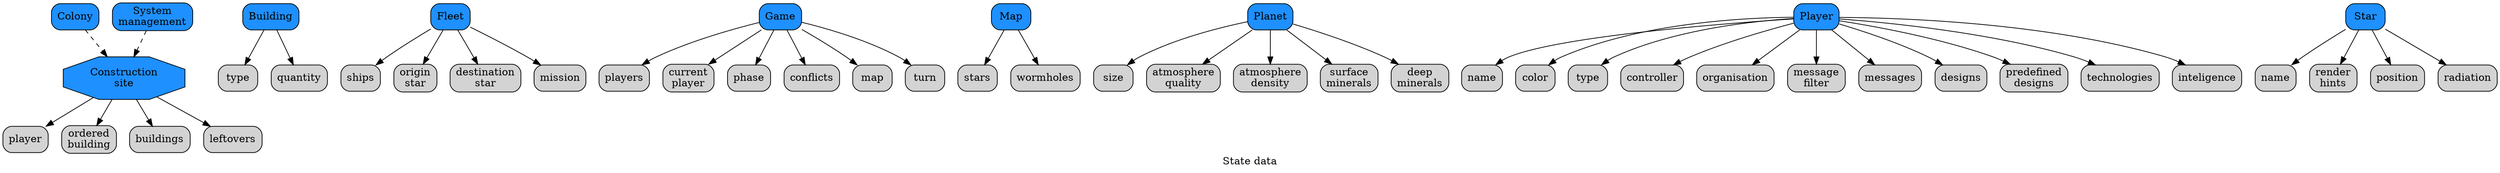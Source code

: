 digraph G {

	graph [dpi=200];

	node [shape="box", style="rounded, filled"];
	
	style=filled;
	color="#008000";
	label = "State data";

	aBuilder -> ab_player;
	aBuilder -> ab_order;
	aBuilder -> ab_buildings;
	aBuilder -> ab_leftover;
	
	aBuilder [label="Construction\nsite", shape="octagon", style="filled", fillcolor="dodgerblue"];
	ab_player [label="player"];
	ab_order [label="ordered\nbuilding"];
	ab_buildings [label="buildings"];
	ab_leftover [label="leftovers"];

	building -> b_type;
	building -> b_quantity;
	
	building [label="Building", fillcolor="dodgerblue"]; 
	b_type [label="type"];
	b_quantity [label="quantity"];

	colony [label="Colony", fillcolor="dodgerblue"]; 
	colony -> aBuilder [style="dashed"];
	
	fleet -> f_ships;
	fleet -> f_origin;
	fleet -> f_destination;
	fleet -> f_mission;
	
	fleet [label="Fleet", fillcolor="dodgerblue"];
	f_ships [label="ships"];
	f_origin [label="origin\nstar"];
	f_destination [label="destination\nstar"];
	f_mission [label="mission"];
	
	game -> g_players;
	game -> g_currentPlayer;
	game -> g_phase;
	game -> g_conflicts;
	game -> g_map;
	game -> g_turn;
	
	game [label="Game", fillcolor="dodgerblue"];
	g_players [label="players"];
	g_currentPlayer [label="current\nplayer"];
	g_phase [label="phase"];
	g_conflicts [label="conflicts"];
	g_map [label="map"];
	g_turn [label="turn"];
	
	map -> m_stars;
	map -> m_lanes;
	
	map [label="Map", fillcolor="dodgerblue"];
	m_stars [label="stars"];
	m_lanes [label="wormholes"];
	
	planet -> p_size;	
	planet -> p_atmoQual;	
	planet -> p_atmoDens;	
	planet -> p_surfMineral;	
	planet -> p_deepMineral;	
	
	planet [label="Planet", fillcolor="dodgerblue"];
	p_size [label="size"];
	p_atmoQual [label="atmosphere\nquality"];
	p_atmoDens [label="atmosphere\ndensity"];
	p_surfMineral [label="surface\nminerals"];
	p_deepMineral [label="deep\nminerals"];

	player -> p_name; 
	player -> p_color; 
	player -> p_type; 
	player -> p_controller; 
	player -> p_organisation; 
	player -> p_messageFilter; 
	player -> p_messages; 
	player -> p_designs; 
	player -> p_predefinedDesigns; 
	player -> p_technologies; 
	player -> p_intelligence; 

	player [label="Player", fillcolor="dodgerblue"];
	p_name [label="name"];
	p_color [label="color"];
	p_type [label="type"];
	p_controller [label="controller"];
	p_organisation [label="organisation"];
	p_messageFilter [label="message\nfilter"];
	p_messages [label="messages"];
	p_designs [label="designs"];
	p_predefinedDesigns [label="predefined\ndesigns"];
	p_technologies [label="technologies"];
	p_intelligence [label="inteligence"];
	
	star -> s_name;
	star -> s_renderHints;
	star -> s_position;
	star -> s_radiation;
	
	star [label="Star", fillcolor="dodgerblue"];
	s_name [label="name"];
	s_position [label="position"];
	s_renderHints [label="render\nhints"];
	s_radiation [label="radiation"];
	
	systemMng -> aBuilder [style="dashed"];
	
	systemMng [label="System\nmanagement", fillcolor="dodgerblue"];
}